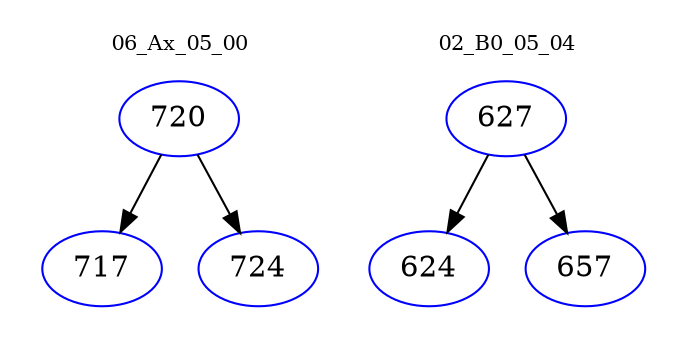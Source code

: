 digraph{
subgraph cluster_0 {
color = white
label = "06_Ax_05_00";
fontsize=10;
T0_720 [label="720", color="blue"]
T0_720 -> T0_717 [color="black"]
T0_717 [label="717", color="blue"]
T0_720 -> T0_724 [color="black"]
T0_724 [label="724", color="blue"]
}
subgraph cluster_1 {
color = white
label = "02_B0_05_04";
fontsize=10;
T1_627 [label="627", color="blue"]
T1_627 -> T1_624 [color="black"]
T1_624 [label="624", color="blue"]
T1_627 -> T1_657 [color="black"]
T1_657 [label="657", color="blue"]
}
}
